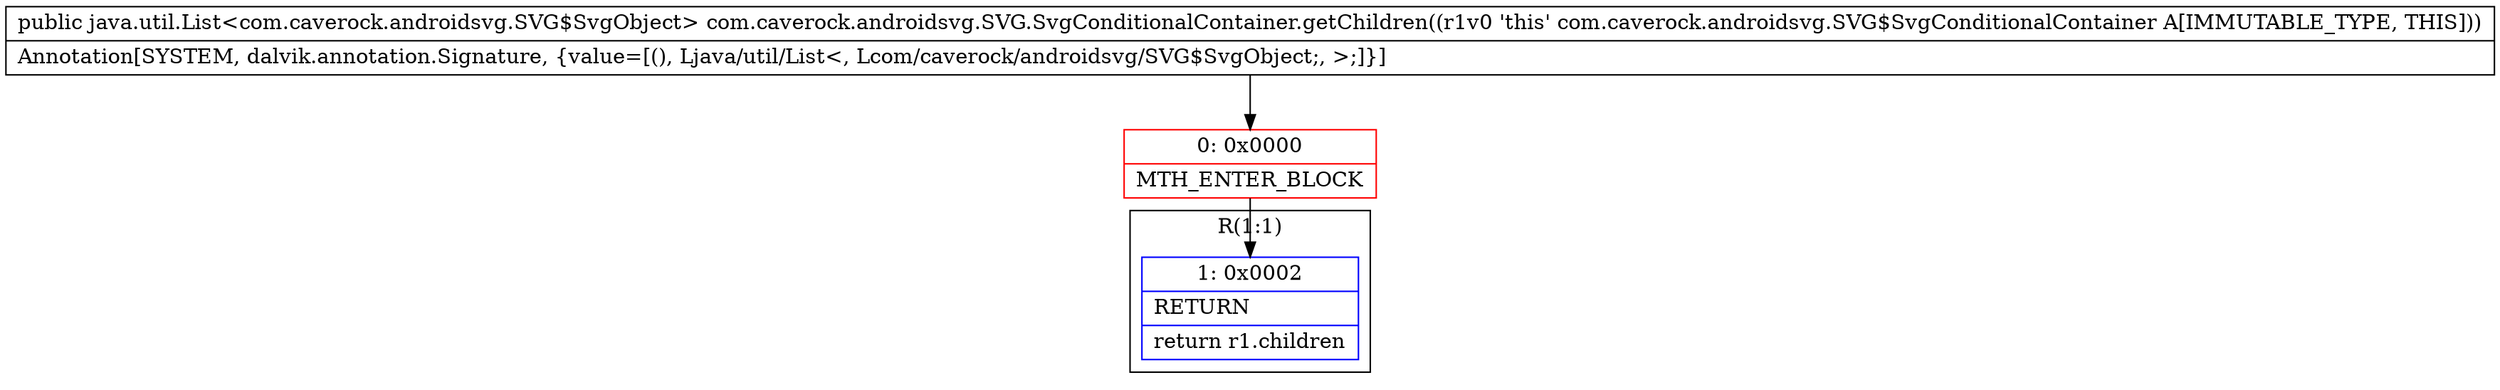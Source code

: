 digraph "CFG forcom.caverock.androidsvg.SVG.SvgConditionalContainer.getChildren()Ljava\/util\/List;" {
subgraph cluster_Region_72403718 {
label = "R(1:1)";
node [shape=record,color=blue];
Node_1 [shape=record,label="{1\:\ 0x0002|RETURN\l|return r1.children\l}"];
}
Node_0 [shape=record,color=red,label="{0\:\ 0x0000|MTH_ENTER_BLOCK\l}"];
MethodNode[shape=record,label="{public java.util.List\<com.caverock.androidsvg.SVG$SvgObject\> com.caverock.androidsvg.SVG.SvgConditionalContainer.getChildren((r1v0 'this' com.caverock.androidsvg.SVG$SvgConditionalContainer A[IMMUTABLE_TYPE, THIS]))  | Annotation[SYSTEM, dalvik.annotation.Signature, \{value=[(), Ljava\/util\/List\<, Lcom\/caverock\/androidsvg\/SVG$SvgObject;, \>;]\}]\l}"];
MethodNode -> Node_0;
Node_0 -> Node_1;
}

